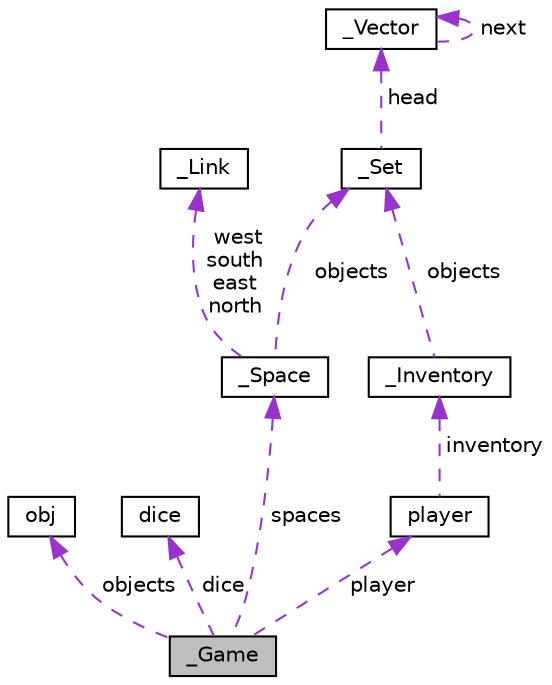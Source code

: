 digraph "_Game"
{
 // LATEX_PDF_SIZE
  edge [fontname="Helvetica",fontsize="10",labelfontname="Helvetica",labelfontsize="10"];
  node [fontname="Helvetica",fontsize="10",shape=record];
  Node1 [label="_Game",height=0.2,width=0.4,color="black", fillcolor="grey75", style="filled", fontcolor="black",tooltip=" "];
  Node2 -> Node1 [dir="back",color="darkorchid3",fontsize="10",style="dashed",label=" objects" ,fontname="Helvetica"];
  Node2 [label="obj",height=0.2,width=0.4,color="black", fillcolor="white", style="filled",URL="$structobj.html",tooltip=" "];
  Node3 -> Node1 [dir="back",color="darkorchid3",fontsize="10",style="dashed",label=" dice" ,fontname="Helvetica"];
  Node3 [label="dice",height=0.2,width=0.4,color="black", fillcolor="white", style="filled",URL="$structdice.html",tooltip=" "];
  Node4 -> Node1 [dir="back",color="darkorchid3",fontsize="10",style="dashed",label=" spaces" ,fontname="Helvetica"];
  Node4 [label="_Space",height=0.2,width=0.4,color="black", fillcolor="white", style="filled",URL="$struct__Space.html",tooltip=" "];
  Node5 -> Node4 [dir="back",color="darkorchid3",fontsize="10",style="dashed",label=" west\nsouth\neast\nnorth" ,fontname="Helvetica"];
  Node5 [label="_Link",height=0.2,width=0.4,color="black", fillcolor="white", style="filled",URL="$struct__Link.html",tooltip=" "];
  Node6 -> Node4 [dir="back",color="darkorchid3",fontsize="10",style="dashed",label=" objects" ,fontname="Helvetica"];
  Node6 [label="_Set",height=0.2,width=0.4,color="black", fillcolor="white", style="filled",URL="$struct__Set.html",tooltip=" "];
  Node7 -> Node6 [dir="back",color="darkorchid3",fontsize="10",style="dashed",label=" head" ,fontname="Helvetica"];
  Node7 [label="_Vector",height=0.2,width=0.4,color="black", fillcolor="white", style="filled",URL="$struct__Vector.html",tooltip=" "];
  Node7 -> Node7 [dir="back",color="darkorchid3",fontsize="10",style="dashed",label=" next" ,fontname="Helvetica"];
  Node8 -> Node1 [dir="back",color="darkorchid3",fontsize="10",style="dashed",label=" player" ,fontname="Helvetica"];
  Node8 [label="player",height=0.2,width=0.4,color="black", fillcolor="white", style="filled",URL="$structplayer.html",tooltip=" "];
  Node9 -> Node8 [dir="back",color="darkorchid3",fontsize="10",style="dashed",label=" inventory" ,fontname="Helvetica"];
  Node9 [label="_Inventory",height=0.2,width=0.4,color="black", fillcolor="white", style="filled",URL="$struct__Inventory.html",tooltip=" "];
  Node6 -> Node9 [dir="back",color="darkorchid3",fontsize="10",style="dashed",label=" objects" ,fontname="Helvetica"];
}
